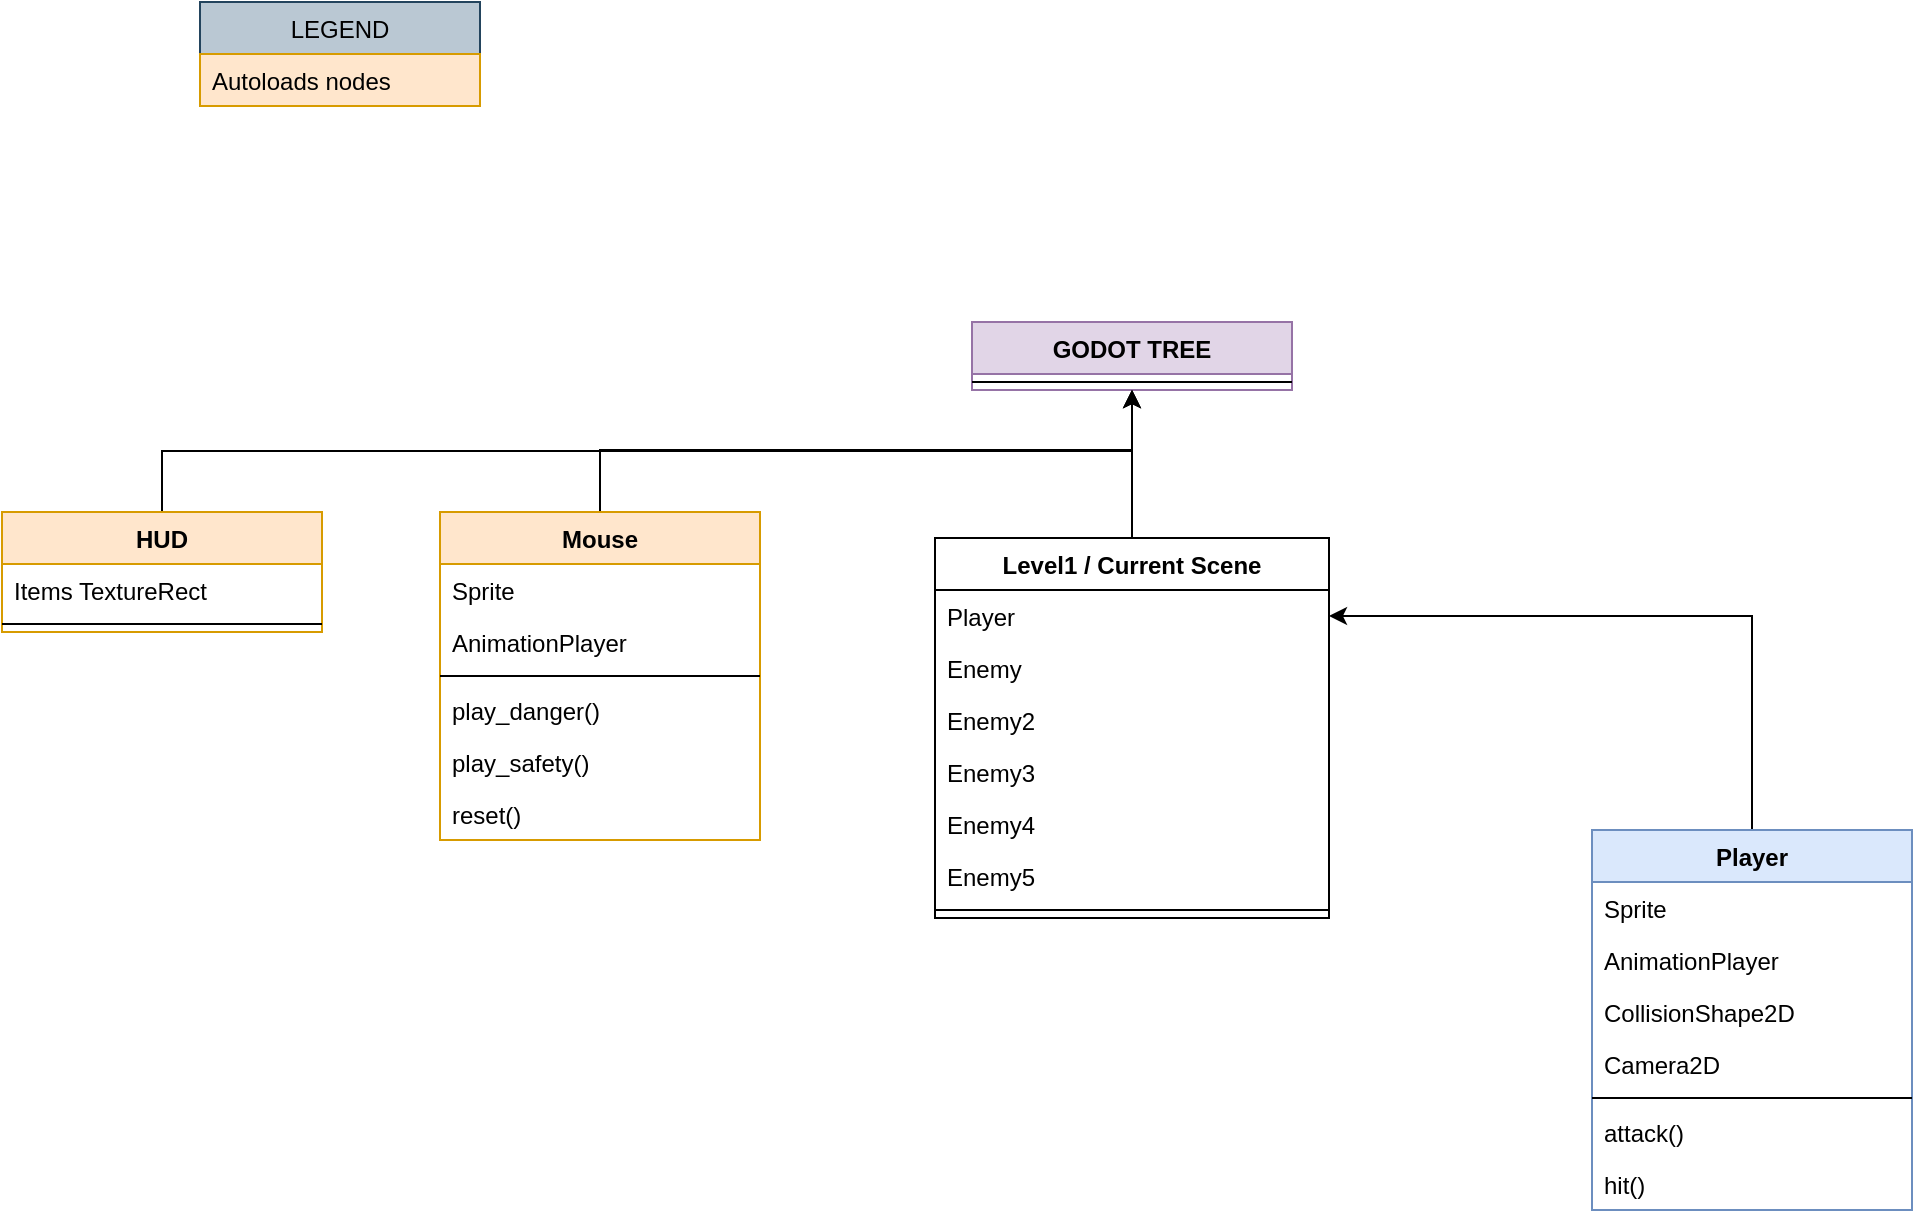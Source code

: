 <mxfile version="14.1.8" type="device"><diagram id="Nwfwk7bzgb07IjkLGBTd" name="HUD"><mxGraphModel dx="1585" dy="718" grid="0" gridSize="10" guides="1" tooltips="1" connect="1" arrows="1" fold="1" page="0" pageScale="1" pageWidth="850" pageHeight="1100" math="0" shadow="0"><root><mxCell id="V1MDPSPi4QoQwd5DDMHG-0"/><mxCell id="V1MDPSPi4QoQwd5DDMHG-1" parent="V1MDPSPi4QoQwd5DDMHG-0"/><mxCell id="A4ThItUWBjJldGB8IwHB-0" value="LEGEND" style="swimlane;fontStyle=0;childLayout=stackLayout;horizontal=1;startSize=26;fillColor=#bac8d3;horizontalStack=0;resizeParent=1;resizeParentMax=0;resizeLast=0;collapsible=1;marginBottom=0;strokeColor=#23445d;" vertex="1" parent="V1MDPSPi4QoQwd5DDMHG-1"><mxGeometry x="-44" y="163" width="140" height="52" as="geometry"/></mxCell><mxCell id="A4ThItUWBjJldGB8IwHB-1" value="Autoloads nodes" style="text;strokeColor=#d79b00;fillColor=#ffe6cc;align=left;verticalAlign=top;spacingLeft=4;spacingRight=4;overflow=hidden;rotatable=0;points=[[0,0.5],[1,0.5]];portConstraint=eastwest;" vertex="1" parent="A4ThItUWBjJldGB8IwHB-0"><mxGeometry y="26" width="140" height="26" as="geometry"/></mxCell><mxCell id="A4ThItUWBjJldGB8IwHB-4" value="GODOT TREE" style="swimlane;fontStyle=1;align=center;verticalAlign=top;childLayout=stackLayout;horizontal=1;startSize=26;horizontalStack=0;resizeParent=1;resizeParentMax=0;resizeLast=0;collapsible=1;marginBottom=0;fillColor=#e1d5e7;strokeColor=#9673a6;" vertex="1" parent="V1MDPSPi4QoQwd5DDMHG-1"><mxGeometry x="342" y="323" width="160" height="34" as="geometry"/></mxCell><mxCell id="A4ThItUWBjJldGB8IwHB-6" value="" style="line;strokeWidth=1;fillColor=none;align=left;verticalAlign=middle;spacingTop=-1;spacingLeft=3;spacingRight=3;rotatable=0;labelPosition=right;points=[];portConstraint=eastwest;" vertex="1" parent="A4ThItUWBjJldGB8IwHB-4"><mxGeometry y="26" width="160" height="8" as="geometry"/></mxCell><mxCell id="A4ThItUWBjJldGB8IwHB-37" style="edgeStyle=orthogonalEdgeStyle;rounded=0;orthogonalLoop=1;jettySize=auto;html=1;" edge="1" parent="V1MDPSPi4QoQwd5DDMHG-1" source="A4ThItUWBjJldGB8IwHB-8" target="A4ThItUWBjJldGB8IwHB-4"><mxGeometry relative="1" as="geometry"><Array as="points"><mxPoint x="156" y="387"/><mxPoint x="422" y="387"/></Array></mxGeometry></mxCell><mxCell id="A4ThItUWBjJldGB8IwHB-8" value="Mouse" style="swimlane;fontStyle=1;align=center;verticalAlign=top;childLayout=stackLayout;horizontal=1;startSize=26;horizontalStack=0;resizeParent=1;resizeParentMax=0;resizeLast=0;collapsible=1;marginBottom=0;fillColor=#ffe6cc;strokeColor=#d79b00;" vertex="1" parent="V1MDPSPi4QoQwd5DDMHG-1"><mxGeometry x="76" y="418" width="160" height="164" as="geometry"/></mxCell><mxCell id="A4ThItUWBjJldGB8IwHB-9" value="Sprite" style="text;strokeColor=none;fillColor=none;align=left;verticalAlign=top;spacingLeft=4;spacingRight=4;overflow=hidden;rotatable=0;points=[[0,0.5],[1,0.5]];portConstraint=eastwest;" vertex="1" parent="A4ThItUWBjJldGB8IwHB-8"><mxGeometry y="26" width="160" height="26" as="geometry"/></mxCell><mxCell id="A4ThItUWBjJldGB8IwHB-28" value="AnimationPlayer" style="text;strokeColor=none;fillColor=none;align=left;verticalAlign=top;spacingLeft=4;spacingRight=4;overflow=hidden;rotatable=0;points=[[0,0.5],[1,0.5]];portConstraint=eastwest;" vertex="1" parent="A4ThItUWBjJldGB8IwHB-8"><mxGeometry y="52" width="160" height="26" as="geometry"/></mxCell><mxCell id="A4ThItUWBjJldGB8IwHB-10" value="" style="line;strokeWidth=1;fillColor=none;align=left;verticalAlign=middle;spacingTop=-1;spacingLeft=3;spacingRight=3;rotatable=0;labelPosition=right;points=[];portConstraint=eastwest;" vertex="1" parent="A4ThItUWBjJldGB8IwHB-8"><mxGeometry y="78" width="160" height="8" as="geometry"/></mxCell><mxCell id="A4ThItUWBjJldGB8IwHB-11" value="play_danger()" style="text;strokeColor=none;fillColor=none;align=left;verticalAlign=top;spacingLeft=4;spacingRight=4;overflow=hidden;rotatable=0;points=[[0,0.5],[1,0.5]];portConstraint=eastwest;" vertex="1" parent="A4ThItUWBjJldGB8IwHB-8"><mxGeometry y="86" width="160" height="26" as="geometry"/></mxCell><mxCell id="A4ThItUWBjJldGB8IwHB-21" value="play_safety()" style="text;strokeColor=none;fillColor=none;align=left;verticalAlign=top;spacingLeft=4;spacingRight=4;overflow=hidden;rotatable=0;points=[[0,0.5],[1,0.5]];portConstraint=eastwest;" vertex="1" parent="A4ThItUWBjJldGB8IwHB-8"><mxGeometry y="112" width="160" height="26" as="geometry"/></mxCell><mxCell id="A4ThItUWBjJldGB8IwHB-22" value="reset()" style="text;strokeColor=none;fillColor=none;align=left;verticalAlign=top;spacingLeft=4;spacingRight=4;overflow=hidden;rotatable=0;points=[[0,0.5],[1,0.5]];portConstraint=eastwest;" vertex="1" parent="A4ThItUWBjJldGB8IwHB-8"><mxGeometry y="138" width="160" height="26" as="geometry"/></mxCell><mxCell id="A4ThItUWBjJldGB8IwHB-35" style="edgeStyle=orthogonalEdgeStyle;rounded=0;orthogonalLoop=1;jettySize=auto;html=1;exitX=0.5;exitY=0;exitDx=0;exitDy=0;" edge="1" parent="V1MDPSPi4QoQwd5DDMHG-1" source="A4ThItUWBjJldGB8IwHB-12" target="A4ThItUWBjJldGB8IwHB-4"><mxGeometry relative="1" as="geometry"/></mxCell><mxCell id="A4ThItUWBjJldGB8IwHB-12" value="HUD" style="swimlane;fontStyle=1;align=center;verticalAlign=top;childLayout=stackLayout;horizontal=1;startSize=26;horizontalStack=0;resizeParent=1;resizeParentMax=0;resizeLast=0;collapsible=1;marginBottom=0;fillColor=#ffe6cc;strokeColor=#d79b00;" vertex="1" parent="V1MDPSPi4QoQwd5DDMHG-1"><mxGeometry x="-143" y="418" width="160" height="60" as="geometry"/></mxCell><mxCell id="A4ThItUWBjJldGB8IwHB-13" value="Items TextureRect" style="text;strokeColor=none;fillColor=none;align=left;verticalAlign=top;spacingLeft=4;spacingRight=4;overflow=hidden;rotatable=0;points=[[0,0.5],[1,0.5]];portConstraint=eastwest;" vertex="1" parent="A4ThItUWBjJldGB8IwHB-12"><mxGeometry y="26" width="160" height="26" as="geometry"/></mxCell><mxCell id="A4ThItUWBjJldGB8IwHB-14" value="" style="line;strokeWidth=1;fillColor=none;align=left;verticalAlign=middle;spacingTop=-1;spacingLeft=3;spacingRight=3;rotatable=0;labelPosition=right;points=[];portConstraint=eastwest;" vertex="1" parent="A4ThItUWBjJldGB8IwHB-12"><mxGeometry y="52" width="160" height="8" as="geometry"/></mxCell><mxCell id="A4ThItUWBjJldGB8IwHB-38" style="edgeStyle=orthogonalEdgeStyle;rounded=0;orthogonalLoop=1;jettySize=auto;html=1;" edge="1" parent="V1MDPSPi4QoQwd5DDMHG-1" source="A4ThItUWBjJldGB8IwHB-16" target="A4ThItUWBjJldGB8IwHB-4"><mxGeometry relative="1" as="geometry"/></mxCell><mxCell id="A4ThItUWBjJldGB8IwHB-16" value="Level1 / Current Scene" style="swimlane;fontStyle=1;align=center;verticalAlign=top;childLayout=stackLayout;horizontal=1;startSize=26;horizontalStack=0;resizeParent=1;resizeParentMax=0;resizeLast=0;collapsible=1;marginBottom=0;" vertex="1" parent="V1MDPSPi4QoQwd5DDMHG-1"><mxGeometry x="323.5" y="431" width="197" height="190" as="geometry"/></mxCell><mxCell id="A4ThItUWBjJldGB8IwHB-20" value="Player" style="text;strokeColor=none;fillColor=none;align=left;verticalAlign=top;spacingLeft=4;spacingRight=4;overflow=hidden;rotatable=0;points=[[0,0.5],[1,0.5]];portConstraint=eastwest;" vertex="1" parent="A4ThItUWBjJldGB8IwHB-16"><mxGeometry y="26" width="197" height="26" as="geometry"/></mxCell><mxCell id="A4ThItUWBjJldGB8IwHB-19" value="Enemy" style="text;strokeColor=none;fillColor=none;align=left;verticalAlign=top;spacingLeft=4;spacingRight=4;overflow=hidden;rotatable=0;points=[[0,0.5],[1,0.5]];portConstraint=eastwest;" vertex="1" parent="A4ThItUWBjJldGB8IwHB-16"><mxGeometry y="52" width="197" height="26" as="geometry"/></mxCell><mxCell id="A4ThItUWBjJldGB8IwHB-44" value="Enemy2" style="text;strokeColor=none;fillColor=none;align=left;verticalAlign=top;spacingLeft=4;spacingRight=4;overflow=hidden;rotatable=0;points=[[0,0.5],[1,0.5]];portConstraint=eastwest;" vertex="1" parent="A4ThItUWBjJldGB8IwHB-16"><mxGeometry y="78" width="197" height="26" as="geometry"/></mxCell><mxCell id="A4ThItUWBjJldGB8IwHB-45" value="Enemy3" style="text;strokeColor=none;fillColor=none;align=left;verticalAlign=top;spacingLeft=4;spacingRight=4;overflow=hidden;rotatable=0;points=[[0,0.5],[1,0.5]];portConstraint=eastwest;" vertex="1" parent="A4ThItUWBjJldGB8IwHB-16"><mxGeometry y="104" width="197" height="26" as="geometry"/></mxCell><mxCell id="A4ThItUWBjJldGB8IwHB-47" value="Enemy4" style="text;strokeColor=none;fillColor=none;align=left;verticalAlign=top;spacingLeft=4;spacingRight=4;overflow=hidden;rotatable=0;points=[[0,0.5],[1,0.5]];portConstraint=eastwest;" vertex="1" parent="A4ThItUWBjJldGB8IwHB-16"><mxGeometry y="130" width="197" height="26" as="geometry"/></mxCell><mxCell id="A4ThItUWBjJldGB8IwHB-46" value="Enemy5" style="text;strokeColor=none;fillColor=none;align=left;verticalAlign=top;spacingLeft=4;spacingRight=4;overflow=hidden;rotatable=0;points=[[0,0.5],[1,0.5]];portConstraint=eastwest;" vertex="1" parent="A4ThItUWBjJldGB8IwHB-16"><mxGeometry y="156" width="197" height="26" as="geometry"/></mxCell><mxCell id="A4ThItUWBjJldGB8IwHB-18" value="" style="line;strokeWidth=1;fillColor=none;align=left;verticalAlign=middle;spacingTop=-1;spacingLeft=3;spacingRight=3;rotatable=0;labelPosition=right;points=[];portConstraint=eastwest;" vertex="1" parent="A4ThItUWBjJldGB8IwHB-16"><mxGeometry y="182" width="197" height="8" as="geometry"/></mxCell><mxCell id="A4ThItUWBjJldGB8IwHB-39" style="edgeStyle=orthogonalEdgeStyle;rounded=0;orthogonalLoop=1;jettySize=auto;html=1;" edge="1" parent="V1MDPSPi4QoQwd5DDMHG-1" source="A4ThItUWBjJldGB8IwHB-29" target="A4ThItUWBjJldGB8IwHB-20"><mxGeometry relative="1" as="geometry"/></mxCell><mxCell id="A4ThItUWBjJldGB8IwHB-29" value="Player" style="swimlane;fontStyle=1;align=center;verticalAlign=top;childLayout=stackLayout;horizontal=1;startSize=26;horizontalStack=0;resizeParent=1;resizeParentMax=0;resizeLast=0;collapsible=1;marginBottom=0;fillColor=#dae8fc;strokeColor=#6c8ebf;" vertex="1" parent="V1MDPSPi4QoQwd5DDMHG-1"><mxGeometry x="652" y="577" width="160" height="190" as="geometry"/></mxCell><mxCell id="A4ThItUWBjJldGB8IwHB-30" value="Sprite" style="text;strokeColor=none;fillColor=none;align=left;verticalAlign=top;spacingLeft=4;spacingRight=4;overflow=hidden;rotatable=0;points=[[0,0.5],[1,0.5]];portConstraint=eastwest;" vertex="1" parent="A4ThItUWBjJldGB8IwHB-29"><mxGeometry y="26" width="160" height="26" as="geometry"/></mxCell><mxCell id="A4ThItUWBjJldGB8IwHB-40" value="AnimationPlayer" style="text;strokeColor=none;fillColor=none;align=left;verticalAlign=top;spacingLeft=4;spacingRight=4;overflow=hidden;rotatable=0;points=[[0,0.5],[1,0.5]];portConstraint=eastwest;" vertex="1" parent="A4ThItUWBjJldGB8IwHB-29"><mxGeometry y="52" width="160" height="26" as="geometry"/></mxCell><mxCell id="A4ThItUWBjJldGB8IwHB-41" value="CollisionShape2D" style="text;strokeColor=none;fillColor=none;align=left;verticalAlign=top;spacingLeft=4;spacingRight=4;overflow=hidden;rotatable=0;points=[[0,0.5],[1,0.5]];portConstraint=eastwest;" vertex="1" parent="A4ThItUWBjJldGB8IwHB-29"><mxGeometry y="78" width="160" height="26" as="geometry"/></mxCell><mxCell id="A4ThItUWBjJldGB8IwHB-42" value="Camera2D" style="text;strokeColor=none;fillColor=none;align=left;verticalAlign=top;spacingLeft=4;spacingRight=4;overflow=hidden;rotatable=0;points=[[0,0.5],[1,0.5]];portConstraint=eastwest;" vertex="1" parent="A4ThItUWBjJldGB8IwHB-29"><mxGeometry y="104" width="160" height="26" as="geometry"/></mxCell><mxCell id="A4ThItUWBjJldGB8IwHB-31" value="" style="line;strokeWidth=1;fillColor=none;align=left;verticalAlign=middle;spacingTop=-1;spacingLeft=3;spacingRight=3;rotatable=0;labelPosition=right;points=[];portConstraint=eastwest;" vertex="1" parent="A4ThItUWBjJldGB8IwHB-29"><mxGeometry y="130" width="160" height="8" as="geometry"/></mxCell><mxCell id="A4ThItUWBjJldGB8IwHB-32" value="attack()" style="text;strokeColor=none;fillColor=none;align=left;verticalAlign=top;spacingLeft=4;spacingRight=4;overflow=hidden;rotatable=0;points=[[0,0.5],[1,0.5]];portConstraint=eastwest;" vertex="1" parent="A4ThItUWBjJldGB8IwHB-29"><mxGeometry y="138" width="160" height="26" as="geometry"/></mxCell><mxCell id="A4ThItUWBjJldGB8IwHB-49" value="hit()" style="text;strokeColor=none;fillColor=none;align=left;verticalAlign=top;spacingLeft=4;spacingRight=4;overflow=hidden;rotatable=0;points=[[0,0.5],[1,0.5]];portConstraint=eastwest;" vertex="1" parent="A4ThItUWBjJldGB8IwHB-29"><mxGeometry y="164" width="160" height="26" as="geometry"/></mxCell></root></mxGraphModel></diagram></mxfile>